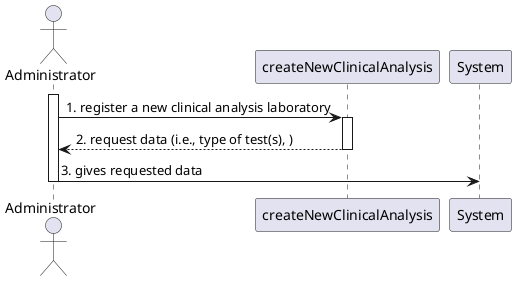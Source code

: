 @startuml

actor Administrator
activate Administrator



Administrator -> createNewClinicalAnalysis: 1. register a new clinical analysis laboratory
activate createNewClinicalAnalysis
createNewClinicalAnalysis --> Administrator: 2. request data (i.e., type of test(s), )
deactivate createNewClinicalAnalysis

Administrator -> System: 3. gives requested data


deactivate Administrator
@enduml
